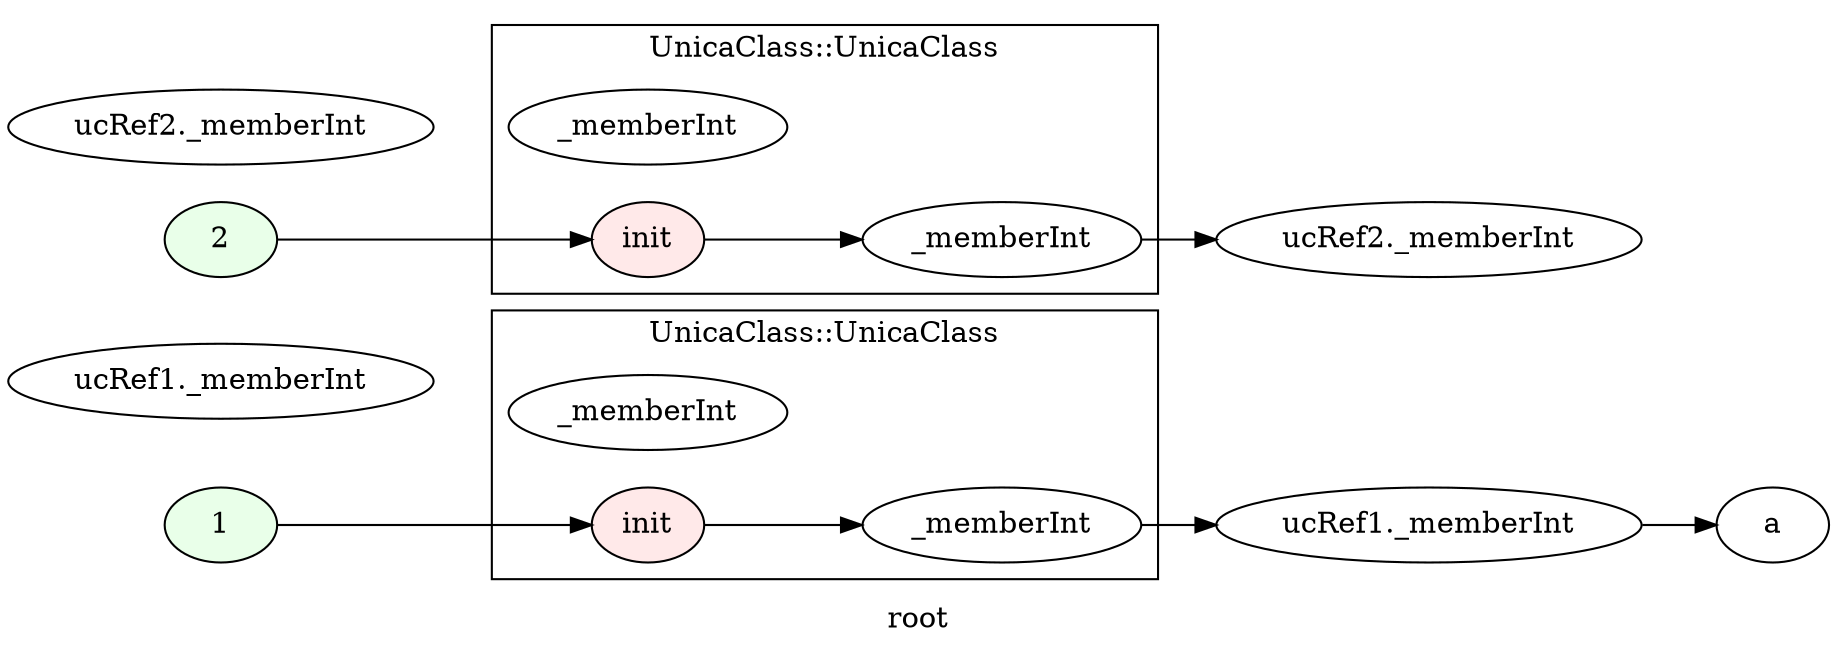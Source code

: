 digraph G
{
rankdir=LR;
label = "root";
	node_000010 [ label = "1", style=filled, fillcolor="#E9FFE9", startingline=20 ]
	node_000011 [ label = "ucRef1._memberInt", startingline=20 ]
	node_000015 [ label = "ucRef1._memberInt", startingline=20 ]
	node_000016 [ label = "2", style=filled, fillcolor="#E9FFE9", startingline=20 ]
	node_000017 [ label = "ucRef2._memberInt", startingline=20 ]
	node_000021 [ label = "ucRef2._memberInt", startingline=20 ]
	node_000022 [ label = "a", startingline=21 ]
subgraph cluster_1 {
label = "UnicaClass::UnicaClass";
parent = "G";
startingline = 20;
	node_000012 [ label = "_memberInt", startingline=2 ]
	node_000013 [ label = "init", style=filled, fillcolor="#FFE9E9", startingline=7 ]
	node_000014 [ label = "_memberInt", startingline=9 ]
}
subgraph cluster_2 {
label = "UnicaClass::UnicaClass";
parent = "G";
startingline = 20;
	node_000018 [ label = "_memberInt", startingline=2 ]
	node_000019 [ label = "init", style=filled, fillcolor="#FFE9E9", startingline=7 ]
	node_000020 [ label = "_memberInt", startingline=9 ]
}
	node_000010 -> node_000013
	node_000015 -> node_000022
	node_000016 -> node_000019
	node_000013 -> node_000014
	node_000014 -> node_000015
	node_000019 -> node_000020
	node_000020 -> node_000021
}
